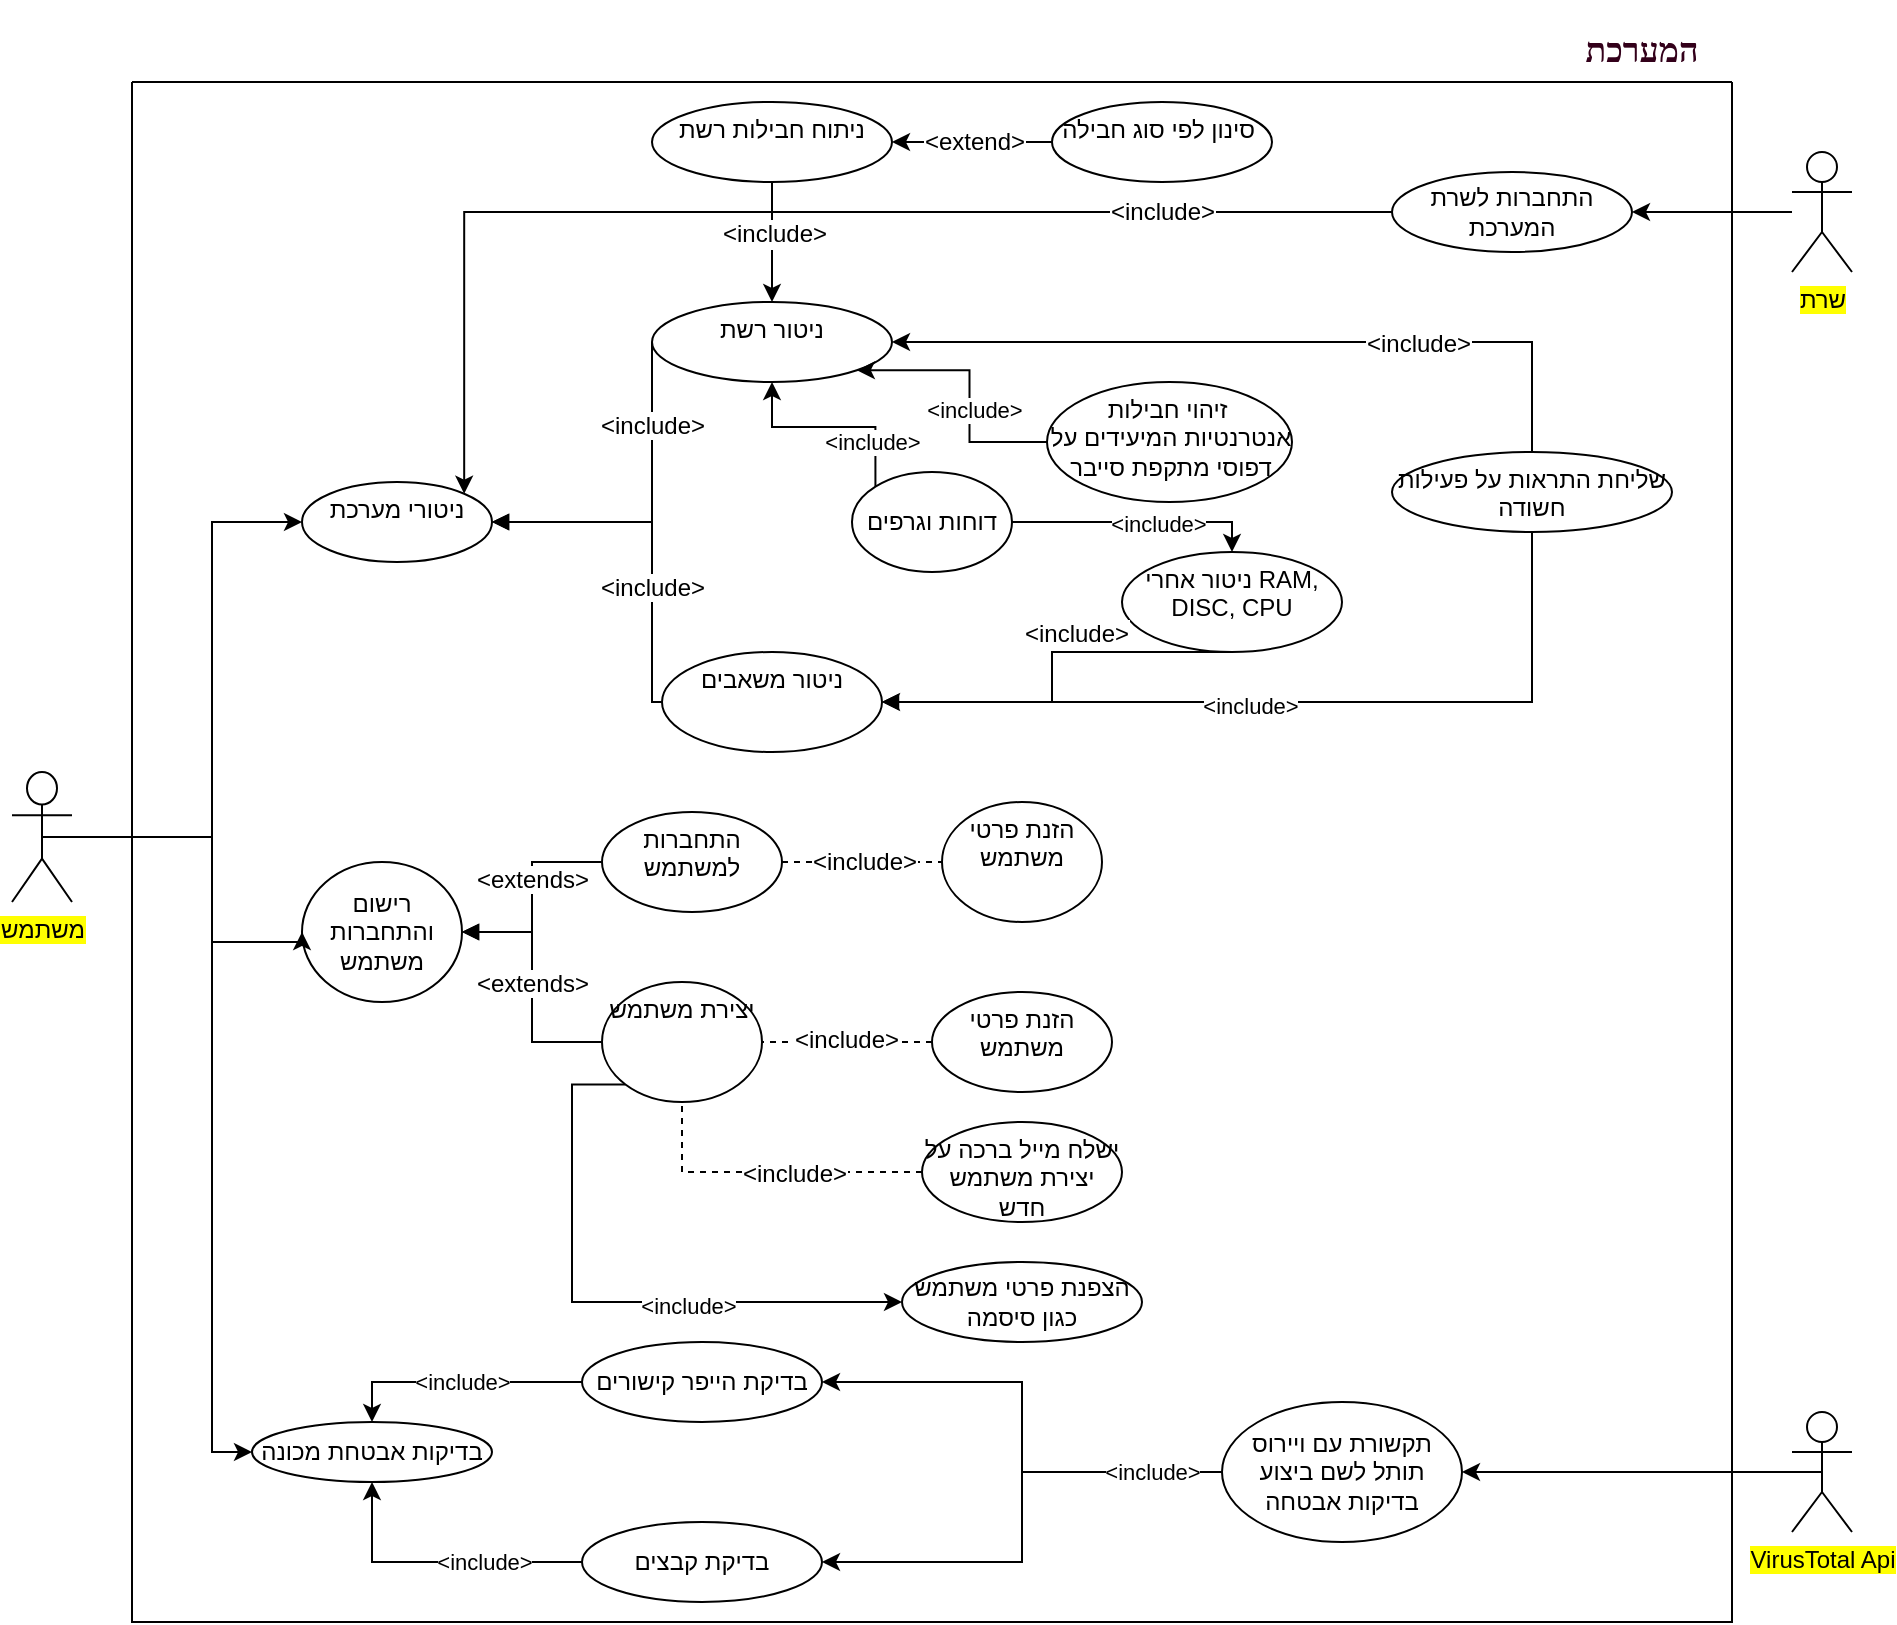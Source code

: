 <mxfile version="26.0.9">
  <diagram name="Page-1" id="c4acf3e9-155e-7222-9cf6-157b1a14988f">
    <mxGraphModel dx="2163" dy="776" grid="1" gridSize="10" guides="1" tooltips="1" connect="1" arrows="1" fold="1" page="1" pageScale="1" pageWidth="850" pageHeight="1100" background="none" math="0" shadow="0">
      <root>
        <mxCell id="0" />
        <mxCell id="1" parent="0" />
        <mxCell id="V5mKhU4Q77wbRNJmn_iB-5" value="רישום והתחברות משתמש" style="ellipse;whiteSpace=wrap;html=1;" parent="1" vertex="1">
          <mxGeometry x="25" y="480" width="80" height="70" as="geometry" />
        </mxCell>
        <mxCell id="V5mKhU4Q77wbRNJmn_iB-10" value="&lt;h4&gt;&lt;font style=&quot;font-size: 17px;&quot; face=&quot;DAVID&quot;&gt;המערכת&lt;/font&gt;&lt;/h4&gt;" style="text;html=1;align=center;verticalAlign=middle;whiteSpace=wrap;rounded=0;fontColor=#33001A;" parent="1" vertex="1">
          <mxGeometry x="650" y="60" width="90" height="30" as="geometry" />
        </mxCell>
        <mxCell id="IxeYVvfEa9ugoxdrenE4-8" style="edgeStyle=orthogonalEdgeStyle;rounded=0;orthogonalLoop=1;jettySize=auto;html=1;exitX=0;exitY=1;exitDx=0;exitDy=0;entryX=0;entryY=0.5;entryDx=0;entryDy=0;" parent="1" source="V5mKhU4Q77wbRNJmn_iB-30" target="IxeYVvfEa9ugoxdrenE4-7" edge="1">
          <mxGeometry relative="1" as="geometry">
            <Array as="points">
              <mxPoint x="160" y="591" />
              <mxPoint x="160" y="700" />
            </Array>
          </mxGeometry>
        </mxCell>
        <mxCell id="IxeYVvfEa9ugoxdrenE4-9" value="&amp;lt;include&amp;gt;" style="edgeLabel;html=1;align=center;verticalAlign=middle;resizable=0;points=[];" parent="IxeYVvfEa9ugoxdrenE4-8" vertex="1" connectable="0">
          <mxGeometry x="0.289" y="-2" relative="1" as="geometry">
            <mxPoint as="offset" />
          </mxGeometry>
        </mxCell>
        <mxCell id="V5mKhU4Q77wbRNJmn_iB-30" value="&lt;span style=&quot;font-weight: normal; line-height: 70%;&quot;&gt;יצירת משתמש&lt;/span&gt;" style="ellipse;whiteSpace=wrap;html=1;strokeColor=default;align=center;verticalAlign=top;fontFamily=Helvetica;fontSize=12;fontColor=default;fillColor=default;fontStyle=1" parent="1" vertex="1">
          <mxGeometry x="175" y="540" width="80" height="60" as="geometry" />
        </mxCell>
        <mxCell id="V5mKhU4Q77wbRNJmn_iB-33" value="התחברות למשתמש" style="ellipse;whiteSpace=wrap;html=1;strokeColor=default;align=center;verticalAlign=top;fontFamily=Helvetica;fontSize=12;fontColor=default;fillColor=default;" parent="1" vertex="1">
          <mxGeometry x="175" y="455" width="90" height="50" as="geometry" />
        </mxCell>
        <mxCell id="V5mKhU4Q77wbRNJmn_iB-34" value="&amp;lt;extends&amp;gt;" style="html=1;verticalAlign=bottom;endArrow=block;rounded=0;fontFamily=Helvetica;fontSize=12;fontColor=default;exitX=0;exitY=0.5;exitDx=0;exitDy=0;entryX=1;entryY=0.5;entryDx=0;entryDy=0;edgeStyle=elbowEdgeStyle;" parent="1" source="V5mKhU4Q77wbRNJmn_iB-33" target="V5mKhU4Q77wbRNJmn_iB-5" edge="1">
          <mxGeometry width="80" relative="1" as="geometry">
            <mxPoint x="115" y="450" as="sourcePoint" />
            <mxPoint x="195" y="450" as="targetPoint" />
          </mxGeometry>
        </mxCell>
        <mxCell id="V5mKhU4Q77wbRNJmn_iB-35" value="&amp;lt;extends&amp;gt;" style="html=1;verticalAlign=bottom;endArrow=block;rounded=0;fontFamily=Helvetica;fontSize=12;fontColor=default;exitX=0;exitY=0.5;exitDx=0;exitDy=0;entryX=1;entryY=0.5;entryDx=0;entryDy=0;edgeStyle=elbowEdgeStyle;elbow=horizontal;" parent="1" source="V5mKhU4Q77wbRNJmn_iB-30" target="V5mKhU4Q77wbRNJmn_iB-5" edge="1">
          <mxGeometry x="-0.12" width="80" relative="1" as="geometry">
            <mxPoint x="85" y="610" as="sourcePoint" />
            <mxPoint x="165" y="610" as="targetPoint" />
            <mxPoint as="offset" />
          </mxGeometry>
        </mxCell>
        <mxCell id="V5mKhU4Q77wbRNJmn_iB-38" value="ניטור אחרי RAM, DISC, CPU" style="ellipse;whiteSpace=wrap;html=1;strokeColor=default;align=center;verticalAlign=top;fontFamily=Helvetica;fontSize=12;fontColor=default;fillColor=default;" parent="1" vertex="1">
          <mxGeometry x="435" y="325" width="110" height="50" as="geometry" />
        </mxCell>
        <mxCell id="V5mKhU4Q77wbRNJmn_iB-41" value="שליחת התראות על פעילות חשודה" style="ellipse;whiteSpace=wrap;html=1;strokeColor=default;align=center;verticalAlign=top;fontFamily=Helvetica;fontSize=12;fontColor=default;fillColor=default;" parent="1" vertex="1">
          <mxGeometry x="570" y="275" width="140" height="40" as="geometry" />
        </mxCell>
        <mxCell id="V5mKhU4Q77wbRNJmn_iB-43" value="זיהוי חבילות&amp;nbsp;&lt;div&gt;אנטרנטיות המיעידים על דפוסי מתקפת סייבר&lt;/div&gt;" style="ellipse;whiteSpace=wrap;html=1;strokeColor=default;align=center;verticalAlign=top;fontFamily=Helvetica;fontSize=12;fontColor=default;fillColor=default;" parent="1" vertex="1">
          <mxGeometry x="397.5" y="240" width="122.5" height="60" as="geometry" />
        </mxCell>
        <mxCell id="V5mKhU4Q77wbRNJmn_iB-48" value="&amp;lt;include&amp;gt;" style="html=1;verticalAlign=bottom;endArrow=block;rounded=0;fontFamily=Helvetica;fontSize=12;fontColor=default;entryX=1;entryY=0.5;entryDx=0;entryDy=0;edgeStyle=elbowEdgeStyle;exitX=0.5;exitY=1;exitDx=0;exitDy=0;" parent="1" source="V5mKhU4Q77wbRNJmn_iB-38" target="V5mKhU4Q77wbRNJmn_iB-36" edge="1">
          <mxGeometry x="-0.209" width="80" relative="1" as="geometry">
            <mxPoint x="400" y="360" as="sourcePoint" />
            <mxPoint x="350" y="520" as="targetPoint" />
            <Array as="points">
              <mxPoint x="400" y="390" />
            </Array>
            <mxPoint x="1" as="offset" />
          </mxGeometry>
        </mxCell>
        <mxCell id="V5mKhU4Q77wbRNJmn_iB-50" value="" style="endArrow=none;dashed=1;html=1;rounded=0;fontFamily=Helvetica;fontSize=12;fontColor=default;exitX=1;exitY=0.5;exitDx=0;exitDy=0;" parent="1" source="V5mKhU4Q77wbRNJmn_iB-33" target="V5mKhU4Q77wbRNJmn_iB-51" edge="1">
          <mxGeometry width="50" height="50" relative="1" as="geometry">
            <mxPoint x="65" y="510" as="sourcePoint" />
            <mxPoint x="355" y="480" as="targetPoint" />
          </mxGeometry>
        </mxCell>
        <mxCell id="V5mKhU4Q77wbRNJmn_iB-52" value="&amp;lt;include&amp;gt;" style="edgeLabel;html=1;align=center;verticalAlign=middle;resizable=0;points=[];strokeColor=default;fontFamily=Helvetica;fontSize=12;fontColor=default;fillColor=default;" parent="V5mKhU4Q77wbRNJmn_iB-50" vertex="1" connectable="0">
          <mxGeometry x="0.017" relative="1" as="geometry">
            <mxPoint as="offset" />
          </mxGeometry>
        </mxCell>
        <mxCell id="V5mKhU4Q77wbRNJmn_iB-51" value="הזנת פרטי משתמש" style="ellipse;whiteSpace=wrap;html=1;strokeColor=default;align=center;verticalAlign=top;fontFamily=Helvetica;fontSize=12;fontColor=default;fillColor=default;" parent="1" vertex="1">
          <mxGeometry x="345" y="450" width="80" height="60" as="geometry" />
        </mxCell>
        <mxCell id="V5mKhU4Q77wbRNJmn_iB-54" value="הזנת פרטי משתמש" style="ellipse;whiteSpace=wrap;html=1;strokeColor=default;align=center;verticalAlign=top;fontFamily=Helvetica;fontSize=12;fontColor=default;fillColor=default;" parent="1" vertex="1">
          <mxGeometry x="340" y="545" width="90" height="50" as="geometry" />
        </mxCell>
        <mxCell id="V5mKhU4Q77wbRNJmn_iB-53" value="" style="endArrow=none;dashed=1;html=1;rounded=0;fontFamily=Helvetica;fontSize=12;fontColor=default;entryX=1;entryY=0.5;entryDx=0;entryDy=0;" parent="1" source="V5mKhU4Q77wbRNJmn_iB-54" target="V5mKhU4Q77wbRNJmn_iB-30" edge="1">
          <mxGeometry width="50" height="50" relative="1" as="geometry">
            <mxPoint x="345" y="570" as="sourcePoint" />
            <mxPoint x="65" y="510" as="targetPoint" />
            <Array as="points">
              <mxPoint x="335" y="570" />
            </Array>
          </mxGeometry>
        </mxCell>
        <mxCell id="V5mKhU4Q77wbRNJmn_iB-55" value="&amp;lt;include&amp;gt;" style="edgeLabel;html=1;align=center;verticalAlign=middle;resizable=0;points=[];strokeColor=default;fontFamily=Helvetica;fontSize=12;fontColor=default;fillColor=default;" parent="V5mKhU4Q77wbRNJmn_iB-53" vertex="1" connectable="0">
          <mxGeometry x="0.017" y="-1" relative="1" as="geometry">
            <mxPoint as="offset" />
          </mxGeometry>
        </mxCell>
        <mxCell id="V5mKhU4Q77wbRNJmn_iB-57" value="ניטור רשת" style="ellipse;whiteSpace=wrap;html=1;strokeColor=default;align=center;verticalAlign=top;fontFamily=Helvetica;fontSize=12;fontColor=default;fillColor=default;" parent="1" vertex="1">
          <mxGeometry x="200" y="200" width="120" height="40" as="geometry" />
        </mxCell>
        <mxCell id="V5mKhU4Q77wbRNJmn_iB-1" value="&lt;span style=&quot;background-color: rgb(255, 255, 0);&quot;&gt;משתמש&lt;/span&gt;" style="shape=umlActor;verticalLabelPosition=bottom;verticalAlign=top;outlineConnect=0;html=1;gradientColor=none;" parent="1" vertex="1">
          <mxGeometry x="-120" y="435" width="30" height="65" as="geometry" />
        </mxCell>
        <mxCell id="V5mKhU4Q77wbRNJmn_iB-61" value="ישלח מייל ברכה על יצירת משתמש חדש" style="ellipse;whiteSpace=wrap;html=1;strokeColor=default;align=center;verticalAlign=top;fontFamily=Helvetica;fontSize=12;fontColor=default;fillColor=default;" parent="1" vertex="1">
          <mxGeometry x="335" y="610" width="100" height="50" as="geometry" />
        </mxCell>
        <mxCell id="V5mKhU4Q77wbRNJmn_iB-62" value="" style="endArrow=none;dashed=1;html=1;rounded=0;fontFamily=Helvetica;fontSize=12;fontColor=default;exitX=0;exitY=0.5;exitDx=0;exitDy=0;entryX=0.5;entryY=1;entryDx=0;entryDy=0;edgeStyle=elbowEdgeStyle;" parent="1" source="V5mKhU4Q77wbRNJmn_iB-61" target="V5mKhU4Q77wbRNJmn_iB-30" edge="1">
          <mxGeometry width="50" height="50" relative="1" as="geometry">
            <mxPoint x="65" y="620" as="sourcePoint" />
            <mxPoint x="115" y="570" as="targetPoint" />
            <Array as="points">
              <mxPoint x="215" y="630" />
            </Array>
          </mxGeometry>
        </mxCell>
        <mxCell id="V5mKhU4Q77wbRNJmn_iB-63" value="&amp;lt;include&amp;gt;" style="edgeLabel;html=1;align=center;verticalAlign=middle;resizable=0;points=[];strokeColor=default;fontFamily=Helvetica;fontSize=12;fontColor=default;fillColor=default;" parent="V5mKhU4Q77wbRNJmn_iB-62" vertex="1" connectable="0">
          <mxGeometry x="-0.176" y="1" relative="1" as="geometry">
            <mxPoint as="offset" />
          </mxGeometry>
        </mxCell>
        <mxCell id="V5mKhU4Q77wbRNJmn_iB-36" value="ניטור משאבים" style="ellipse;whiteSpace=wrap;html=1;strokeColor=default;align=center;verticalAlign=top;fontFamily=Helvetica;fontSize=12;fontColor=default;fillColor=default;" parent="1" vertex="1">
          <mxGeometry x="205" y="375" width="110" height="50" as="geometry" />
        </mxCell>
        <mxCell id="V5mKhU4Q77wbRNJmn_iB-68" value="ניטורי מערכת" style="ellipse;whiteSpace=wrap;html=1;strokeColor=default;align=center;verticalAlign=top;fontFamily=Helvetica;fontSize=12;fontColor=default;fillColor=default;" parent="1" vertex="1">
          <mxGeometry x="25" y="290" width="95" height="40" as="geometry" />
        </mxCell>
        <mxCell id="V5mKhU4Q77wbRNJmn_iB-69" value="&amp;lt;include&amp;gt;" style="html=1;verticalAlign=bottom;endArrow=block;rounded=0;fontFamily=Helvetica;fontSize=12;fontColor=default;exitX=0;exitY=0.5;exitDx=0;exitDy=0;entryX=1;entryY=0.5;entryDx=0;entryDy=0;edgeStyle=elbowEdgeStyle;" parent="1" source="V5mKhU4Q77wbRNJmn_iB-36" target="V5mKhU4Q77wbRNJmn_iB-68" edge="1">
          <mxGeometry x="-0.375" width="80" relative="1" as="geometry">
            <mxPoint x="240" y="420" as="sourcePoint" />
            <mxPoint x="320" y="420" as="targetPoint" />
            <Array as="points">
              <mxPoint x="200" y="350" />
            </Array>
            <mxPoint y="1" as="offset" />
          </mxGeometry>
        </mxCell>
        <mxCell id="V5mKhU4Q77wbRNJmn_iB-70" value="&amp;lt;include&amp;gt;" style="html=1;verticalAlign=bottom;endArrow=block;rounded=0;fontFamily=Helvetica;fontSize=12;fontColor=default;exitX=0;exitY=0.5;exitDx=0;exitDy=0;entryX=1;entryY=0.5;entryDx=0;entryDy=0;edgeStyle=elbowEdgeStyle;elbow=vertical;" parent="1" source="V5mKhU4Q77wbRNJmn_iB-57" target="V5mKhU4Q77wbRNJmn_iB-68" edge="1">
          <mxGeometry x="-0.412" width="80" relative="1" as="geometry">
            <mxPoint x="240" y="420" as="sourcePoint" />
            <mxPoint x="320" y="420" as="targetPoint" />
            <Array as="points">
              <mxPoint x="160" y="310" />
            </Array>
            <mxPoint y="1" as="offset" />
          </mxGeometry>
        </mxCell>
        <mxCell id="V5mKhU4Q77wbRNJmn_iB-84" value="ניתוח חבילות רשת" style="ellipse;whiteSpace=wrap;html=1;strokeColor=default;align=center;verticalAlign=top;fontFamily=Helvetica;fontSize=12;fontColor=default;fillColor=default;" parent="1" vertex="1">
          <mxGeometry x="200" y="100" width="120" height="40" as="geometry" />
        </mxCell>
        <mxCell id="IxeYVvfEa9ugoxdrenE4-45" style="edgeStyle=orthogonalEdgeStyle;rounded=0;orthogonalLoop=1;jettySize=auto;html=1;entryX=1;entryY=0.5;entryDx=0;entryDy=0;" parent="1" source="V5mKhU4Q77wbRNJmn_iB-97" target="IxeYVvfEa9ugoxdrenE4-41" edge="1">
          <mxGeometry relative="1" as="geometry" />
        </mxCell>
        <mxCell id="V5mKhU4Q77wbRNJmn_iB-97" value="&lt;span style=&quot;background-color: rgb(255, 255, 0);&quot;&gt;שרת&lt;/span&gt;" style="shape=umlActor;verticalLabelPosition=bottom;verticalAlign=top;html=1;outlineConnect=0;strokeColor=default;align=center;fontFamily=Helvetica;fontSize=12;fontColor=default;fillColor=default;" parent="1" vertex="1">
          <mxGeometry x="770" y="125" width="30" height="60" as="geometry" />
        </mxCell>
        <mxCell id="V5mKhU4Q77wbRNJmn_iB-101" value="" style="endArrow=classic;html=1;rounded=0;fontFamily=Helvetica;fontSize=12;fontColor=default;exitX=0.5;exitY=0;exitDx=0;exitDy=0;entryX=1;entryY=0.5;entryDx=0;entryDy=0;edgeStyle=orthogonalEdgeStyle;" parent="1" source="V5mKhU4Q77wbRNJmn_iB-41" target="V5mKhU4Q77wbRNJmn_iB-57" edge="1">
          <mxGeometry width="50" height="50" relative="1" as="geometry">
            <mxPoint x="430" y="250" as="sourcePoint" />
            <mxPoint x="480" y="200" as="targetPoint" />
          </mxGeometry>
        </mxCell>
        <mxCell id="V5mKhU4Q77wbRNJmn_iB-102" value="&amp;lt;include&amp;gt;" style="edgeLabel;html=1;align=center;verticalAlign=middle;resizable=0;points=[];strokeColor=default;fontFamily=Helvetica;fontSize=12;fontColor=default;fillColor=default;" parent="V5mKhU4Q77wbRNJmn_iB-101" vertex="1" connectable="0">
          <mxGeometry x="-0.401" y="1" relative="1" as="geometry">
            <mxPoint as="offset" />
          </mxGeometry>
        </mxCell>
        <mxCell id="V5mKhU4Q77wbRNJmn_iB-103" value="" style="endArrow=classic;html=1;rounded=0;fontFamily=Helvetica;fontSize=12;fontColor=default;exitX=0.5;exitY=1;exitDx=0;exitDy=0;entryX=0.5;entryY=0;entryDx=0;entryDy=0;" parent="1" source="V5mKhU4Q77wbRNJmn_iB-84" target="V5mKhU4Q77wbRNJmn_iB-57" edge="1">
          <mxGeometry width="50" height="50" relative="1" as="geometry">
            <mxPoint x="270" y="250" as="sourcePoint" />
            <mxPoint x="320" y="200" as="targetPoint" />
          </mxGeometry>
        </mxCell>
        <mxCell id="V5mKhU4Q77wbRNJmn_iB-104" value="&amp;lt;include&amp;gt;" style="edgeLabel;html=1;align=center;verticalAlign=middle;resizable=0;points=[];strokeColor=default;fontFamily=Helvetica;fontSize=12;fontColor=default;fillColor=default;" parent="V5mKhU4Q77wbRNJmn_iB-103" vertex="1" connectable="0">
          <mxGeometry x="-0.137" y="1" relative="1" as="geometry">
            <mxPoint as="offset" />
          </mxGeometry>
        </mxCell>
        <mxCell id="V5mKhU4Q77wbRNJmn_iB-105" value="סינון לפי סוג חבילה&amp;nbsp;" style="ellipse;whiteSpace=wrap;html=1;strokeColor=default;align=center;verticalAlign=top;fontFamily=Helvetica;fontSize=12;fontColor=default;fillColor=default;" parent="1" vertex="1">
          <mxGeometry x="400" y="100" width="110" height="40" as="geometry" />
        </mxCell>
        <mxCell id="V5mKhU4Q77wbRNJmn_iB-106" value="" style="endArrow=classic;html=1;rounded=0;fontFamily=Helvetica;fontSize=12;fontColor=default;exitX=0;exitY=0.5;exitDx=0;exitDy=0;entryX=1;entryY=0.5;entryDx=0;entryDy=0;" parent="1" source="V5mKhU4Q77wbRNJmn_iB-105" target="V5mKhU4Q77wbRNJmn_iB-84" edge="1">
          <mxGeometry width="50" height="50" relative="1" as="geometry">
            <mxPoint x="270" y="250" as="sourcePoint" />
            <mxPoint x="320" y="200" as="targetPoint" />
          </mxGeometry>
        </mxCell>
        <mxCell id="V5mKhU4Q77wbRNJmn_iB-107" value="&amp;lt;extend&amp;gt;" style="edgeLabel;html=1;align=center;verticalAlign=middle;resizable=0;points=[];strokeColor=default;fontFamily=Helvetica;fontSize=12;fontColor=default;fillColor=default;" parent="V5mKhU4Q77wbRNJmn_iB-106" vertex="1" connectable="0">
          <mxGeometry x="-0.042" relative="1" as="geometry">
            <mxPoint x="-1" as="offset" />
          </mxGeometry>
        </mxCell>
        <mxCell id="IxeYVvfEa9ugoxdrenE4-35" style="edgeStyle=orthogonalEdgeStyle;rounded=0;orthogonalLoop=1;jettySize=auto;html=1;exitX=0.5;exitY=0.5;exitDx=0;exitDy=0;exitPerimeter=0;entryX=1;entryY=0.5;entryDx=0;entryDy=0;" parent="1" source="XehK8iCw8c2GX-9HtF_J-1" target="IxeYVvfEa9ugoxdrenE4-31" edge="1">
          <mxGeometry relative="1" as="geometry" />
        </mxCell>
        <mxCell id="XehK8iCw8c2GX-9HtF_J-1" value="&lt;span style=&quot;background-color: rgb(255, 255, 0);&quot;&gt;VirusTotal Api&lt;/span&gt;" style="shape=umlActor;verticalLabelPosition=bottom;verticalAlign=top;html=1;outlineConnect=0;strokeColor=default;align=center;fontFamily=Helvetica;fontSize=12;fontColor=default;fillColor=default;" parent="1" vertex="1">
          <mxGeometry x="770" y="755" width="30" height="60" as="geometry" />
        </mxCell>
        <mxCell id="XehK8iCw8c2GX-9HtF_J-4" value="" style="endArrow=classic;html=1;rounded=0;exitX=0.5;exitY=0.5;exitDx=0;exitDy=0;exitPerimeter=0;entryX=0;entryY=0.5;entryDx=0;entryDy=0;edgeStyle=orthogonalEdgeStyle;" parent="1" source="V5mKhU4Q77wbRNJmn_iB-1" target="V5mKhU4Q77wbRNJmn_iB-5" edge="1">
          <mxGeometry width="50" height="50" relative="1" as="geometry">
            <mxPoint x="10" y="450" as="sourcePoint" />
            <mxPoint x="60" y="400" as="targetPoint" />
            <Array as="points">
              <mxPoint x="-20" y="467" />
              <mxPoint x="-20" y="520" />
              <mxPoint x="25" y="520" />
            </Array>
          </mxGeometry>
        </mxCell>
        <mxCell id="IxeYVvfEa9ugoxdrenE4-2" style="edgeStyle=orthogonalEdgeStyle;rounded=0;orthogonalLoop=1;jettySize=auto;html=1;entryX=0.5;entryY=0;entryDx=0;entryDy=0;" parent="1" source="hkblePiAYzYZpkcJ5FMe-1" target="V5mKhU4Q77wbRNJmn_iB-38" edge="1">
          <mxGeometry relative="1" as="geometry">
            <Array as="points">
              <mxPoint x="490" y="310" />
            </Array>
          </mxGeometry>
        </mxCell>
        <mxCell id="IxeYVvfEa9ugoxdrenE4-3" value="&amp;lt;include&amp;gt;" style="edgeLabel;html=1;align=center;verticalAlign=middle;resizable=0;points=[];" parent="IxeYVvfEa9ugoxdrenE4-2" vertex="1" connectable="0">
          <mxGeometry x="0.17" y="-1" relative="1" as="geometry">
            <mxPoint as="offset" />
          </mxGeometry>
        </mxCell>
        <mxCell id="IxeYVvfEa9ugoxdrenE4-4" style="edgeStyle=orthogonalEdgeStyle;rounded=0;orthogonalLoop=1;jettySize=auto;html=1;exitX=0;exitY=0;exitDx=0;exitDy=0;entryX=0.5;entryY=1;entryDx=0;entryDy=0;" parent="1" source="hkblePiAYzYZpkcJ5FMe-1" target="V5mKhU4Q77wbRNJmn_iB-57" edge="1">
          <mxGeometry relative="1" as="geometry" />
        </mxCell>
        <mxCell id="IxeYVvfEa9ugoxdrenE4-5" value="&amp;lt;include&amp;gt;" style="edgeLabel;html=1;align=center;verticalAlign=middle;resizable=0;points=[];" parent="IxeYVvfEa9ugoxdrenE4-4" vertex="1" connectable="0">
          <mxGeometry x="0.729" y="-2" relative="1" as="geometry">
            <mxPoint x="48" y="16" as="offset" />
          </mxGeometry>
        </mxCell>
        <mxCell id="hkblePiAYzYZpkcJ5FMe-1" value="דוחות וגרפים" style="ellipse;whiteSpace=wrap;html=1;" parent="1" vertex="1">
          <mxGeometry x="300" y="285" width="80" height="50" as="geometry" />
        </mxCell>
        <mxCell id="IxeYVvfEa9ugoxdrenE4-7" value="הצפנת פרטי משתמש כגון סיסמה" style="ellipse;whiteSpace=wrap;html=1;" parent="1" vertex="1">
          <mxGeometry x="325" y="680" width="120" height="40" as="geometry" />
        </mxCell>
        <mxCell id="IxeYVvfEa9ugoxdrenE4-22" value="" style="endArrow=classic;html=1;rounded=0;exitX=0.5;exitY=0.5;exitDx=0;exitDy=0;exitPerimeter=0;entryX=0;entryY=0.5;entryDx=0;entryDy=0;edgeStyle=orthogonalEdgeStyle;" parent="1" source="V5mKhU4Q77wbRNJmn_iB-1" target="IxeYVvfEa9ugoxdrenE4-21" edge="1">
          <mxGeometry width="50" height="50" relative="1" as="geometry">
            <mxPoint x="360" y="650" as="sourcePoint" />
            <mxPoint x="410" y="600" as="targetPoint" />
            <Array as="points">
              <mxPoint x="-20" y="467" />
              <mxPoint x="-20" y="775" />
            </Array>
          </mxGeometry>
        </mxCell>
        <mxCell id="IxeYVvfEa9ugoxdrenE4-24" value="" style="endArrow=classic;html=1;rounded=0;exitX=0.5;exitY=0.5;exitDx=0;exitDy=0;exitPerimeter=0;entryX=0;entryY=0.5;entryDx=0;entryDy=0;edgeStyle=orthogonalEdgeStyle;" parent="1" source="V5mKhU4Q77wbRNJmn_iB-1" target="V5mKhU4Q77wbRNJmn_iB-68" edge="1">
          <mxGeometry width="50" height="50" relative="1" as="geometry">
            <mxPoint x="360" y="550" as="sourcePoint" />
            <mxPoint x="410" y="500" as="targetPoint" />
            <Array as="points">
              <mxPoint x="-20" y="468" />
              <mxPoint x="-20" y="310" />
            </Array>
          </mxGeometry>
        </mxCell>
        <mxCell id="IxeYVvfEa9ugoxdrenE4-36" value="" style="endArrow=classic;html=1;rounded=0;exitX=0.5;exitY=1;exitDx=0;exitDy=0;entryX=1;entryY=0.5;entryDx=0;entryDy=0;edgeStyle=orthogonalEdgeStyle;" parent="1" source="V5mKhU4Q77wbRNJmn_iB-41" target="V5mKhU4Q77wbRNJmn_iB-36" edge="1">
          <mxGeometry width="50" height="50" relative="1" as="geometry">
            <mxPoint x="615" y="440" as="sourcePoint" />
            <mxPoint x="665" y="390" as="targetPoint" />
          </mxGeometry>
        </mxCell>
        <mxCell id="IxeYVvfEa9ugoxdrenE4-37" value="&amp;lt;include&amp;gt;" style="edgeLabel;html=1;align=center;verticalAlign=middle;resizable=0;points=[];" parent="IxeYVvfEa9ugoxdrenE4-36" vertex="1" connectable="0">
          <mxGeometry x="0.106" y="2" relative="1" as="geometry">
            <mxPoint as="offset" />
          </mxGeometry>
        </mxCell>
        <mxCell id="IxeYVvfEa9ugoxdrenE4-38" value="" style="endArrow=classic;html=1;rounded=0;exitX=0;exitY=0.5;exitDx=0;exitDy=0;entryX=1;entryY=1;entryDx=0;entryDy=0;edgeStyle=orthogonalEdgeStyle;" parent="1" source="V5mKhU4Q77wbRNJmn_iB-43" target="V5mKhU4Q77wbRNJmn_iB-57" edge="1">
          <mxGeometry width="50" height="50" relative="1" as="geometry">
            <mxPoint x="360" y="350" as="sourcePoint" />
            <mxPoint x="410" y="300" as="targetPoint" />
          </mxGeometry>
        </mxCell>
        <mxCell id="IxeYVvfEa9ugoxdrenE4-39" value="&amp;lt;include&amp;gt;" style="edgeLabel;html=1;align=center;verticalAlign=middle;resizable=0;points=[];" parent="IxeYVvfEa9ugoxdrenE4-38" vertex="1" connectable="0">
          <mxGeometry x="-0.159" y="-2" relative="1" as="geometry">
            <mxPoint as="offset" />
          </mxGeometry>
        </mxCell>
        <mxCell id="IxeYVvfEa9ugoxdrenE4-42" style="edgeStyle=orthogonalEdgeStyle;rounded=0;orthogonalLoop=1;jettySize=auto;html=1;entryX=1;entryY=0;entryDx=0;entryDy=0;" parent="1" source="IxeYVvfEa9ugoxdrenE4-41" target="V5mKhU4Q77wbRNJmn_iB-68" edge="1">
          <mxGeometry relative="1" as="geometry" />
        </mxCell>
        <mxCell id="IxeYVvfEa9ugoxdrenE4-44" value="&lt;span style=&quot;font-size: 12px;&quot;&gt;&amp;lt;include&amp;gt;&lt;/span&gt;" style="edgeLabel;html=1;align=center;verticalAlign=middle;resizable=0;points=[];" parent="IxeYVvfEa9ugoxdrenE4-42" vertex="1" connectable="0">
          <mxGeometry x="-0.177" y="-2" relative="1" as="geometry">
            <mxPoint x="134" y="2" as="offset" />
          </mxGeometry>
        </mxCell>
        <mxCell id="IxeYVvfEa9ugoxdrenE4-41" value="התחברות לשרת המערכת" style="ellipse;whiteSpace=wrap;html=1;" parent="1" vertex="1">
          <mxGeometry x="570" y="135" width="120" height="40" as="geometry" />
        </mxCell>
        <mxCell id="vvbEv_X70nuwLvF6H0fc-2" value="" style="swimlane;startSize=0;" parent="1" vertex="1">
          <mxGeometry x="-60" y="90" width="800" height="770" as="geometry" />
        </mxCell>
        <mxCell id="IxeYVvfEa9ugoxdrenE4-21" value="בדיקות אבטחת מכונה" style="ellipse;whiteSpace=wrap;html=1;" parent="vvbEv_X70nuwLvF6H0fc-2" vertex="1">
          <mxGeometry x="60" y="670" width="120" height="30" as="geometry" />
        </mxCell>
        <mxCell id="IxeYVvfEa9ugoxdrenE4-26" value="בדיקת קבצים" style="ellipse;whiteSpace=wrap;html=1;" parent="vvbEv_X70nuwLvF6H0fc-2" vertex="1">
          <mxGeometry x="225" y="720" width="120" height="40" as="geometry" />
        </mxCell>
        <mxCell id="IxeYVvfEa9ugoxdrenE4-29" style="edgeStyle=orthogonalEdgeStyle;rounded=0;orthogonalLoop=1;jettySize=auto;html=1;entryX=0.5;entryY=1;entryDx=0;entryDy=0;exitX=0;exitY=0.5;exitDx=0;exitDy=0;" parent="vvbEv_X70nuwLvF6H0fc-2" source="IxeYVvfEa9ugoxdrenE4-26" target="IxeYVvfEa9ugoxdrenE4-21" edge="1">
          <mxGeometry relative="1" as="geometry">
            <Array as="points">
              <mxPoint x="120" y="740" />
            </Array>
          </mxGeometry>
        </mxCell>
        <mxCell id="IxeYVvfEa9ugoxdrenE4-30" value="&amp;lt;include&amp;gt;" style="edgeLabel;html=1;align=center;verticalAlign=middle;resizable=0;points=[];" parent="IxeYVvfEa9ugoxdrenE4-29" vertex="1" connectable="0">
          <mxGeometry x="0.134" y="1" relative="1" as="geometry">
            <mxPoint x="33" y="-1" as="offset" />
          </mxGeometry>
        </mxCell>
        <mxCell id="IxeYVvfEa9ugoxdrenE4-25" value="בדיקת הייפר קישורים" style="ellipse;whiteSpace=wrap;html=1;" parent="vvbEv_X70nuwLvF6H0fc-2" vertex="1">
          <mxGeometry x="225" y="630" width="120" height="40" as="geometry" />
        </mxCell>
        <mxCell id="IxeYVvfEa9ugoxdrenE4-27" style="edgeStyle=orthogonalEdgeStyle;rounded=0;orthogonalLoop=1;jettySize=auto;html=1;exitX=0;exitY=0.5;exitDx=0;exitDy=0;entryX=0.5;entryY=0;entryDx=0;entryDy=0;" parent="vvbEv_X70nuwLvF6H0fc-2" source="IxeYVvfEa9ugoxdrenE4-25" target="IxeYVvfEa9ugoxdrenE4-21" edge="1">
          <mxGeometry relative="1" as="geometry">
            <Array as="points">
              <mxPoint x="120" y="650" />
            </Array>
          </mxGeometry>
        </mxCell>
        <mxCell id="IxeYVvfEa9ugoxdrenE4-28" value="&amp;lt;include&amp;gt;" style="edgeLabel;html=1;align=center;verticalAlign=middle;resizable=0;points=[];" parent="IxeYVvfEa9ugoxdrenE4-27" vertex="1" connectable="0">
          <mxGeometry x="0.142" y="-1" relative="1" as="geometry">
            <mxPoint x="11" y="1" as="offset" />
          </mxGeometry>
        </mxCell>
        <mxCell id="IxeYVvfEa9ugoxdrenE4-31" value="תקשורת עם ויירוס תותל לשם ביצוע בדיקות אבטחה" style="ellipse;whiteSpace=wrap;html=1;" parent="vvbEv_X70nuwLvF6H0fc-2" vertex="1">
          <mxGeometry x="545" y="660" width="120" height="70" as="geometry" />
        </mxCell>
        <mxCell id="IxeYVvfEa9ugoxdrenE4-32" style="edgeStyle=orthogonalEdgeStyle;rounded=0;orthogonalLoop=1;jettySize=auto;html=1;entryX=1;entryY=0.5;entryDx=0;entryDy=0;" parent="vvbEv_X70nuwLvF6H0fc-2" source="IxeYVvfEa9ugoxdrenE4-31" target="IxeYVvfEa9ugoxdrenE4-25" edge="1">
          <mxGeometry relative="1" as="geometry" />
        </mxCell>
        <mxCell id="IxeYVvfEa9ugoxdrenE4-33" style="edgeStyle=orthogonalEdgeStyle;rounded=0;orthogonalLoop=1;jettySize=auto;html=1;entryX=1;entryY=0.5;entryDx=0;entryDy=0;" parent="vvbEv_X70nuwLvF6H0fc-2" source="IxeYVvfEa9ugoxdrenE4-31" target="IxeYVvfEa9ugoxdrenE4-26" edge="1">
          <mxGeometry relative="1" as="geometry" />
        </mxCell>
        <mxCell id="IxeYVvfEa9ugoxdrenE4-34" value="&amp;lt;include&amp;gt;" style="edgeLabel;html=1;align=center;verticalAlign=middle;resizable=0;points=[];" parent="IxeYVvfEa9ugoxdrenE4-33" vertex="1" connectable="0">
          <mxGeometry x="-0.711" relative="1" as="geometry">
            <mxPoint as="offset" />
          </mxGeometry>
        </mxCell>
      </root>
    </mxGraphModel>
  </diagram>
</mxfile>
